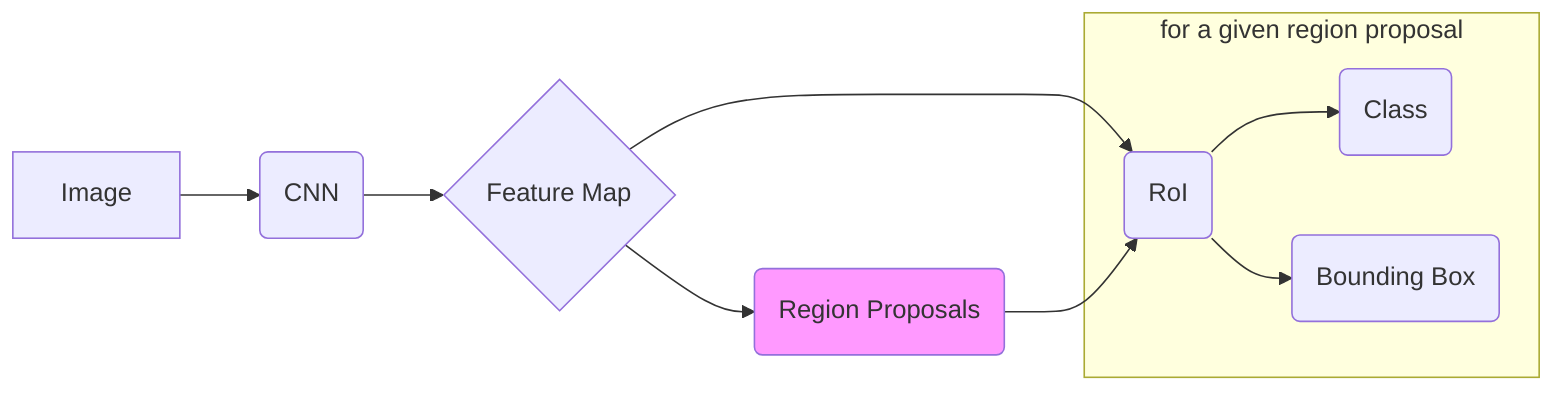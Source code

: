 graph LR

%% ...::: NODES :::...

input[Image]
cnn(CNN)
feature_map{Feature Map}
rpn(Region Proposals)
roi(RoI)

clas(Class)
bounding_box(Bounding Box)

%% ...::: STYLING :::...

style rpn fill:#f9f

%% ...::: FLOWS :::...

input-->cnn
cnn-->feature_map
feature_map-->rpn

feature_map-->roi
rpn-->roi
subgraph for a given region proposal
  roi-->clas
  roi-->bounding_box
end